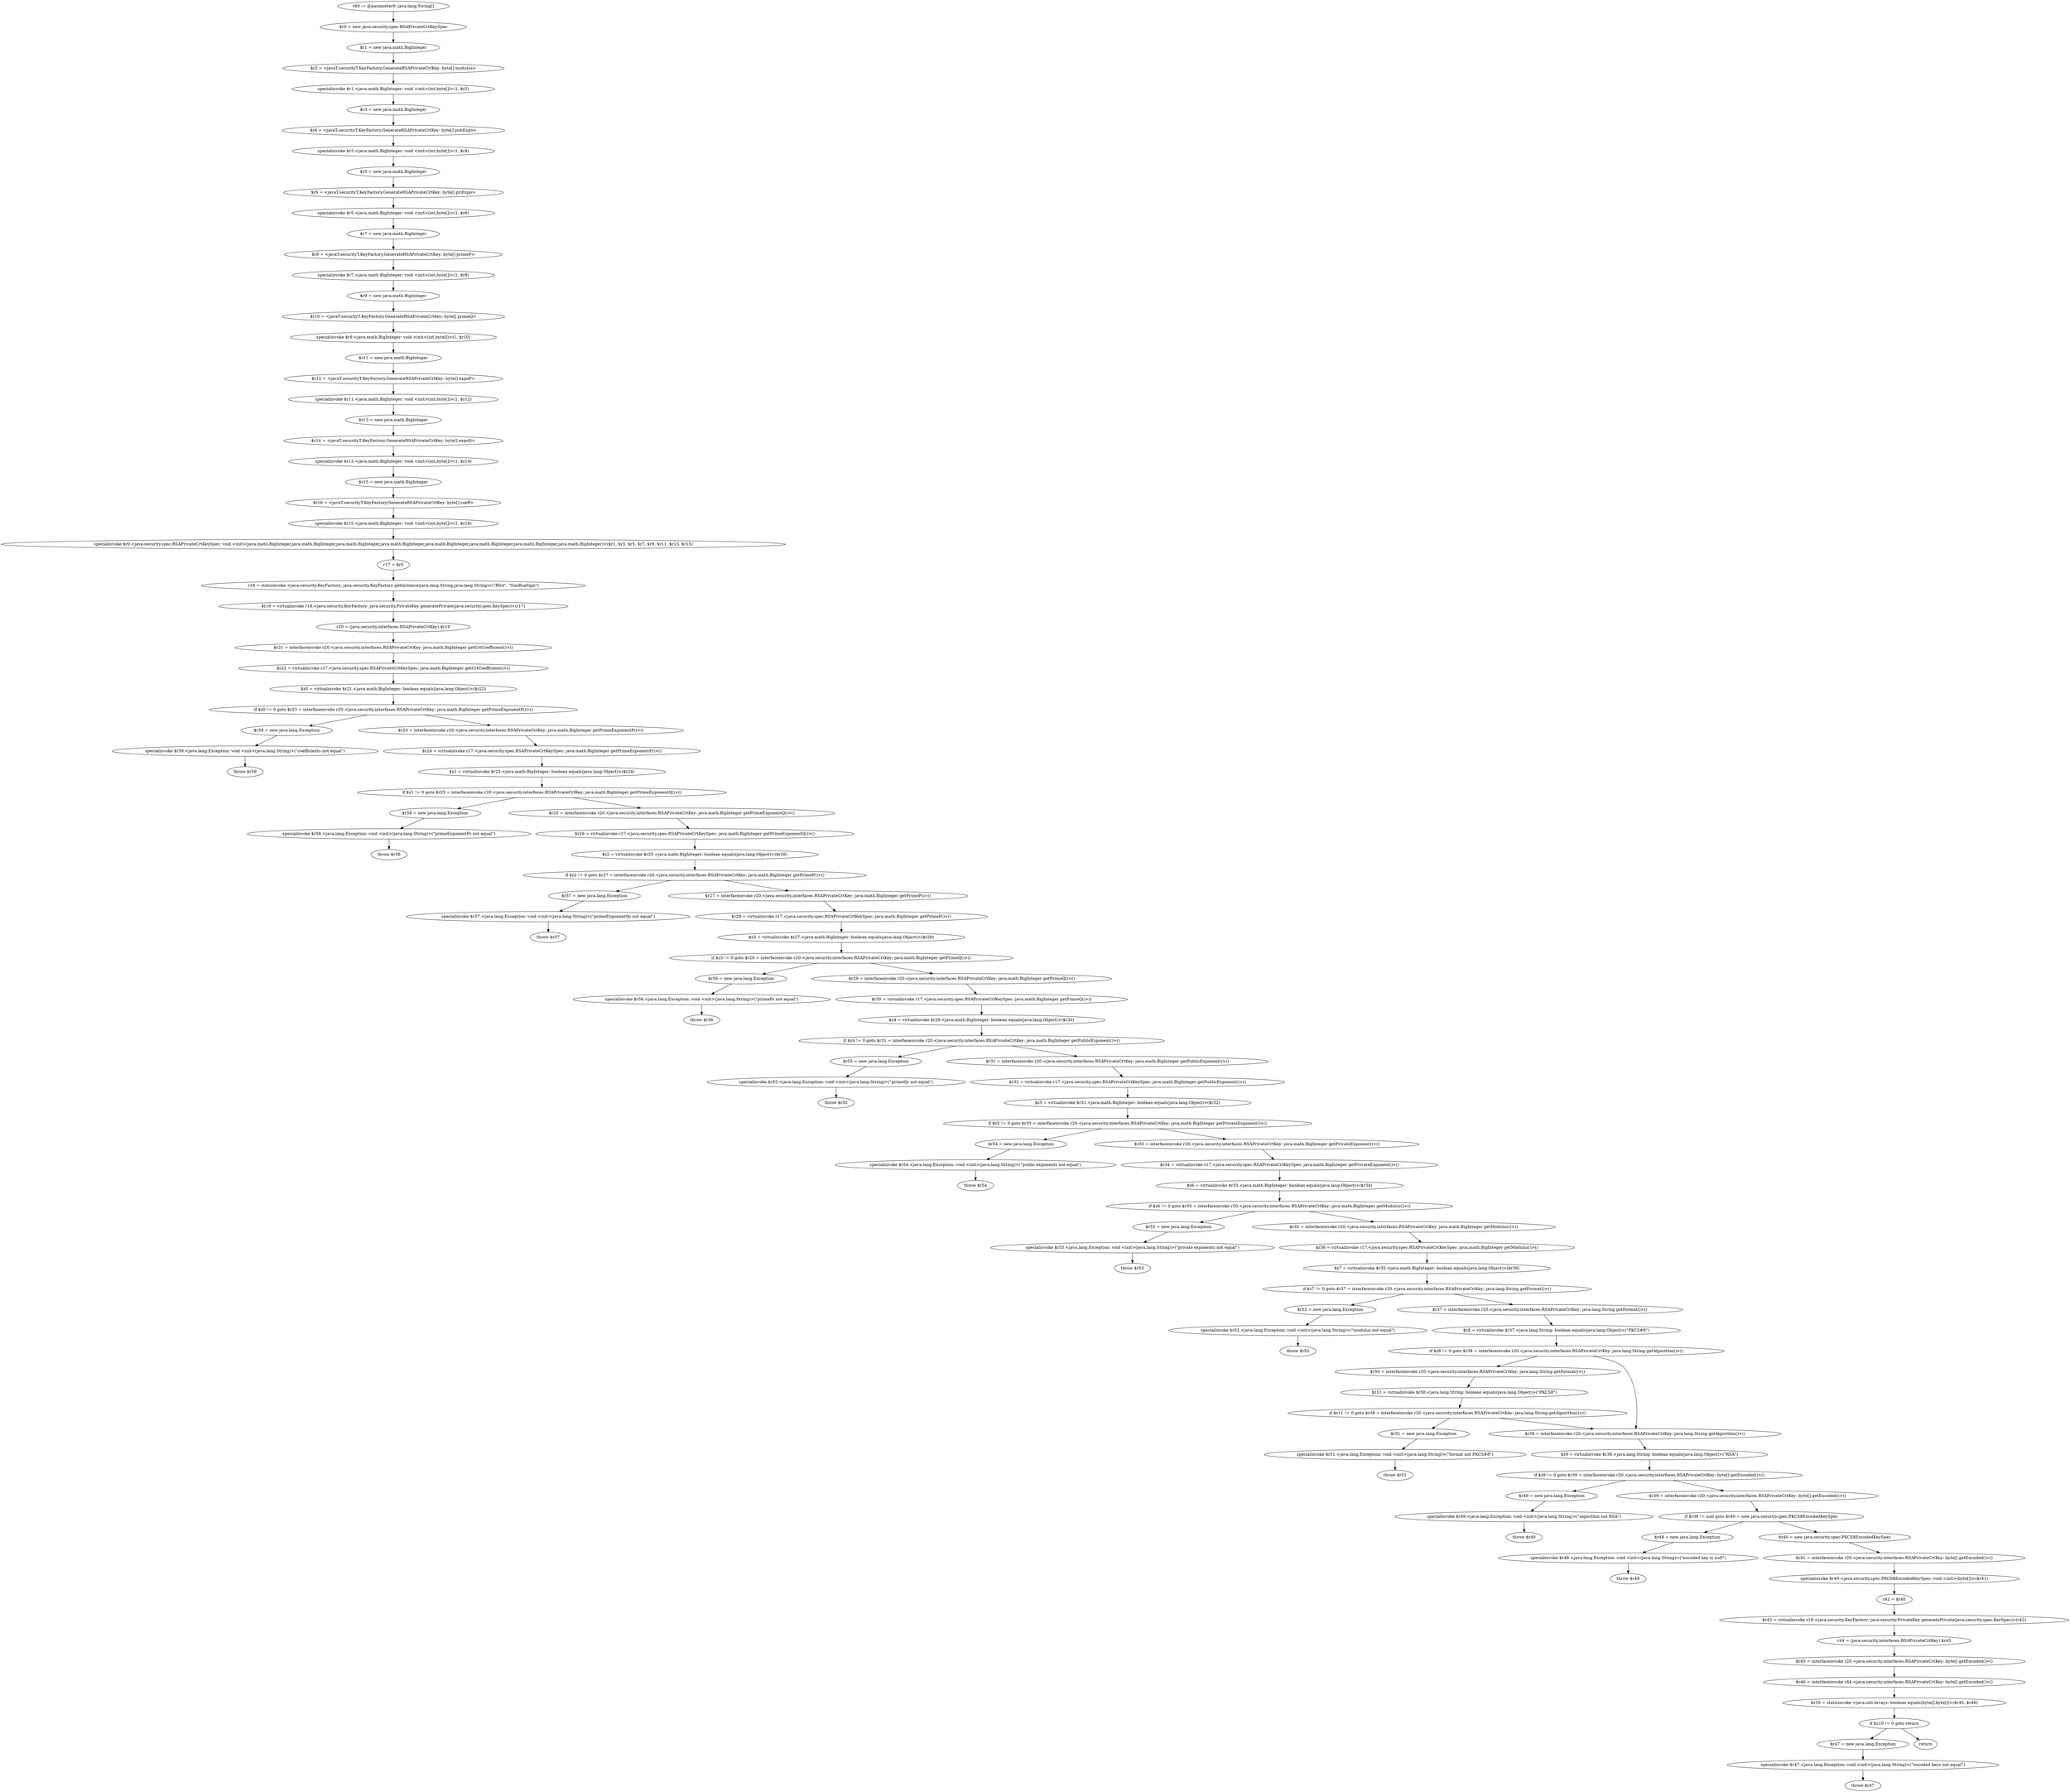 digraph "unitGraph" {
    "r60 := @parameter0: java.lang.String[]"
    "$r0 = new java.security.spec.RSAPrivateCrtKeySpec"
    "$r1 = new java.math.BigInteger"
    "$r2 = <javaT.securityT.KeyFactory.GenerateRSAPrivateCrtKey: byte[] modulus>"
    "specialinvoke $r1.<java.math.BigInteger: void <init>(int,byte[])>(1, $r2)"
    "$r3 = new java.math.BigInteger"
    "$r4 = <javaT.securityT.KeyFactory.GenerateRSAPrivateCrtKey: byte[] pubExpo>"
    "specialinvoke $r3.<java.math.BigInteger: void <init>(int,byte[])>(1, $r4)"
    "$r5 = new java.math.BigInteger"
    "$r6 = <javaT.securityT.KeyFactory.GenerateRSAPrivateCrtKey: byte[] priExpo>"
    "specialinvoke $r5.<java.math.BigInteger: void <init>(int,byte[])>(1, $r6)"
    "$r7 = new java.math.BigInteger"
    "$r8 = <javaT.securityT.KeyFactory.GenerateRSAPrivateCrtKey: byte[] primeP>"
    "specialinvoke $r7.<java.math.BigInteger: void <init>(int,byte[])>(1, $r8)"
    "$r9 = new java.math.BigInteger"
    "$r10 = <javaT.securityT.KeyFactory.GenerateRSAPrivateCrtKey: byte[] primeQ>"
    "specialinvoke $r9.<java.math.BigInteger: void <init>(int,byte[])>(1, $r10)"
    "$r11 = new java.math.BigInteger"
    "$r12 = <javaT.securityT.KeyFactory.GenerateRSAPrivateCrtKey: byte[] expoP>"
    "specialinvoke $r11.<java.math.BigInteger: void <init>(int,byte[])>(1, $r12)"
    "$r13 = new java.math.BigInteger"
    "$r14 = <javaT.securityT.KeyFactory.GenerateRSAPrivateCrtKey: byte[] expoQ>"
    "specialinvoke $r13.<java.math.BigInteger: void <init>(int,byte[])>(1, $r14)"
    "$r15 = new java.math.BigInteger"
    "$r16 = <javaT.securityT.KeyFactory.GenerateRSAPrivateCrtKey: byte[] coeff>"
    "specialinvoke $r15.<java.math.BigInteger: void <init>(int,byte[])>(1, $r16)"
    "specialinvoke $r0.<java.security.spec.RSAPrivateCrtKeySpec: void <init>(java.math.BigInteger,java.math.BigInteger,java.math.BigInteger,java.math.BigInteger,java.math.BigInteger,java.math.BigInteger,java.math.BigInteger,java.math.BigInteger)>($r1, $r3, $r5, $r7, $r9, $r11, $r13, $r15)"
    "r17 = $r0"
    "r18 = staticinvoke <java.security.KeyFactory: java.security.KeyFactory getInstance(java.lang.String,java.lang.String)>(\"RSA\", \"SunRsaSign\")"
    "$r19 = virtualinvoke r18.<java.security.KeyFactory: java.security.PrivateKey generatePrivate(java.security.spec.KeySpec)>(r17)"
    "r20 = (java.security.interfaces.RSAPrivateCrtKey) $r19"
    "$r21 = interfaceinvoke r20.<java.security.interfaces.RSAPrivateCrtKey: java.math.BigInteger getCrtCoefficient()>()"
    "$r22 = virtualinvoke r17.<java.security.spec.RSAPrivateCrtKeySpec: java.math.BigInteger getCrtCoefficient()>()"
    "$z0 = virtualinvoke $r21.<java.math.BigInteger: boolean equals(java.lang.Object)>($r22)"
    "if $z0 != 0 goto $r23 = interfaceinvoke r20.<java.security.interfaces.RSAPrivateCrtKey: java.math.BigInteger getPrimeExponentP()>()"
    "$r59 = new java.lang.Exception"
    "specialinvoke $r59.<java.lang.Exception: void <init>(java.lang.String)>(\"coefficients not equal\")"
    "throw $r59"
    "$r23 = interfaceinvoke r20.<java.security.interfaces.RSAPrivateCrtKey: java.math.BigInteger getPrimeExponentP()>()"
    "$r24 = virtualinvoke r17.<java.security.spec.RSAPrivateCrtKeySpec: java.math.BigInteger getPrimeExponentP()>()"
    "$z1 = virtualinvoke $r23.<java.math.BigInteger: boolean equals(java.lang.Object)>($r24)"
    "if $z1 != 0 goto $r25 = interfaceinvoke r20.<java.security.interfaces.RSAPrivateCrtKey: java.math.BigInteger getPrimeExponentQ()>()"
    "$r58 = new java.lang.Exception"
    "specialinvoke $r58.<java.lang.Exception: void <init>(java.lang.String)>(\"primeExponentPs not equal\")"
    "throw $r58"
    "$r25 = interfaceinvoke r20.<java.security.interfaces.RSAPrivateCrtKey: java.math.BigInteger getPrimeExponentQ()>()"
    "$r26 = virtualinvoke r17.<java.security.spec.RSAPrivateCrtKeySpec: java.math.BigInteger getPrimeExponentQ()>()"
    "$z2 = virtualinvoke $r25.<java.math.BigInteger: boolean equals(java.lang.Object)>($r26)"
    "if $z2 != 0 goto $r27 = interfaceinvoke r20.<java.security.interfaces.RSAPrivateCrtKey: java.math.BigInteger getPrimeP()>()"
    "$r57 = new java.lang.Exception"
    "specialinvoke $r57.<java.lang.Exception: void <init>(java.lang.String)>(\"primeExponentQs not equal\")"
    "throw $r57"
    "$r27 = interfaceinvoke r20.<java.security.interfaces.RSAPrivateCrtKey: java.math.BigInteger getPrimeP()>()"
    "$r28 = virtualinvoke r17.<java.security.spec.RSAPrivateCrtKeySpec: java.math.BigInteger getPrimeP()>()"
    "$z3 = virtualinvoke $r27.<java.math.BigInteger: boolean equals(java.lang.Object)>($r28)"
    "if $z3 != 0 goto $r29 = interfaceinvoke r20.<java.security.interfaces.RSAPrivateCrtKey: java.math.BigInteger getPrimeQ()>()"
    "$r56 = new java.lang.Exception"
    "specialinvoke $r56.<java.lang.Exception: void <init>(java.lang.String)>(\"primePs not equal\")"
    "throw $r56"
    "$r29 = interfaceinvoke r20.<java.security.interfaces.RSAPrivateCrtKey: java.math.BigInteger getPrimeQ()>()"
    "$r30 = virtualinvoke r17.<java.security.spec.RSAPrivateCrtKeySpec: java.math.BigInteger getPrimeQ()>()"
    "$z4 = virtualinvoke $r29.<java.math.BigInteger: boolean equals(java.lang.Object)>($r30)"
    "if $z4 != 0 goto $r31 = interfaceinvoke r20.<java.security.interfaces.RSAPrivateCrtKey: java.math.BigInteger getPublicExponent()>()"
    "$r55 = new java.lang.Exception"
    "specialinvoke $r55.<java.lang.Exception: void <init>(java.lang.String)>(\"primeQs not equal\")"
    "throw $r55"
    "$r31 = interfaceinvoke r20.<java.security.interfaces.RSAPrivateCrtKey: java.math.BigInteger getPublicExponent()>()"
    "$r32 = virtualinvoke r17.<java.security.spec.RSAPrivateCrtKeySpec: java.math.BigInteger getPublicExponent()>()"
    "$z5 = virtualinvoke $r31.<java.math.BigInteger: boolean equals(java.lang.Object)>($r32)"
    "if $z5 != 0 goto $r33 = interfaceinvoke r20.<java.security.interfaces.RSAPrivateCrtKey: java.math.BigInteger getPrivateExponent()>()"
    "$r54 = new java.lang.Exception"
    "specialinvoke $r54.<java.lang.Exception: void <init>(java.lang.String)>(\"public exponents not equal\")"
    "throw $r54"
    "$r33 = interfaceinvoke r20.<java.security.interfaces.RSAPrivateCrtKey: java.math.BigInteger getPrivateExponent()>()"
    "$r34 = virtualinvoke r17.<java.security.spec.RSAPrivateCrtKeySpec: java.math.BigInteger getPrivateExponent()>()"
    "$z6 = virtualinvoke $r33.<java.math.BigInteger: boolean equals(java.lang.Object)>($r34)"
    "if $z6 != 0 goto $r35 = interfaceinvoke r20.<java.security.interfaces.RSAPrivateCrtKey: java.math.BigInteger getModulus()>()"
    "$r53 = new java.lang.Exception"
    "specialinvoke $r53.<java.lang.Exception: void <init>(java.lang.String)>(\"private exponents not equal\")"
    "throw $r53"
    "$r35 = interfaceinvoke r20.<java.security.interfaces.RSAPrivateCrtKey: java.math.BigInteger getModulus()>()"
    "$r36 = virtualinvoke r17.<java.security.spec.RSAPrivateCrtKeySpec: java.math.BigInteger getModulus()>()"
    "$z7 = virtualinvoke $r35.<java.math.BigInteger: boolean equals(java.lang.Object)>($r36)"
    "if $z7 != 0 goto $r37 = interfaceinvoke r20.<java.security.interfaces.RSAPrivateCrtKey: java.lang.String getFormat()>()"
    "$r52 = new java.lang.Exception"
    "specialinvoke $r52.<java.lang.Exception: void <init>(java.lang.String)>(\"modulus not equal\")"
    "throw $r52"
    "$r37 = interfaceinvoke r20.<java.security.interfaces.RSAPrivateCrtKey: java.lang.String getFormat()>()"
    "$z8 = virtualinvoke $r37.<java.lang.String: boolean equals(java.lang.Object)>(\"PKCS#8\")"
    "if $z8 != 0 goto $r38 = interfaceinvoke r20.<java.security.interfaces.RSAPrivateCrtKey: java.lang.String getAlgorithm()>()"
    "$r50 = interfaceinvoke r20.<java.security.interfaces.RSAPrivateCrtKey: java.lang.String getFormat()>()"
    "$z11 = virtualinvoke $r50.<java.lang.String: boolean equals(java.lang.Object)>(\"PKCS8\")"
    "if $z11 != 0 goto $r38 = interfaceinvoke r20.<java.security.interfaces.RSAPrivateCrtKey: java.lang.String getAlgorithm()>()"
    "$r51 = new java.lang.Exception"
    "specialinvoke $r51.<java.lang.Exception: void <init>(java.lang.String)>(\"format not PKCS#8\")"
    "throw $r51"
    "$r38 = interfaceinvoke r20.<java.security.interfaces.RSAPrivateCrtKey: java.lang.String getAlgorithm()>()"
    "$z9 = virtualinvoke $r38.<java.lang.String: boolean equals(java.lang.Object)>(\"RSA\")"
    "if $z9 != 0 goto $r39 = interfaceinvoke r20.<java.security.interfaces.RSAPrivateCrtKey: byte[] getEncoded()>()"
    "$r49 = new java.lang.Exception"
    "specialinvoke $r49.<java.lang.Exception: void <init>(java.lang.String)>(\"algorithm not RSA\")"
    "throw $r49"
    "$r39 = interfaceinvoke r20.<java.security.interfaces.RSAPrivateCrtKey: byte[] getEncoded()>()"
    "if $r39 != null goto $r40 = new java.security.spec.PKCS8EncodedKeySpec"
    "$r48 = new java.lang.Exception"
    "specialinvoke $r48.<java.lang.Exception: void <init>(java.lang.String)>(\"encoded key is null\")"
    "throw $r48"
    "$r40 = new java.security.spec.PKCS8EncodedKeySpec"
    "$r41 = interfaceinvoke r20.<java.security.interfaces.RSAPrivateCrtKey: byte[] getEncoded()>()"
    "specialinvoke $r40.<java.security.spec.PKCS8EncodedKeySpec: void <init>(byte[])>($r41)"
    "r42 = $r40"
    "$r43 = virtualinvoke r18.<java.security.KeyFactory: java.security.PrivateKey generatePrivate(java.security.spec.KeySpec)>(r42)"
    "r44 = (java.security.interfaces.RSAPrivateCrtKey) $r43"
    "$r45 = interfaceinvoke r20.<java.security.interfaces.RSAPrivateCrtKey: byte[] getEncoded()>()"
    "$r46 = interfaceinvoke r44.<java.security.interfaces.RSAPrivateCrtKey: byte[] getEncoded()>()"
    "$z10 = staticinvoke <java.util.Arrays: boolean equals(byte[],byte[])>($r45, $r46)"
    "if $z10 != 0 goto return"
    "$r47 = new java.lang.Exception"
    "specialinvoke $r47.<java.lang.Exception: void <init>(java.lang.String)>(\"encoded keys not equal\")"
    "throw $r47"
    "return"
    "r60 := @parameter0: java.lang.String[]"->"$r0 = new java.security.spec.RSAPrivateCrtKeySpec";
    "$r0 = new java.security.spec.RSAPrivateCrtKeySpec"->"$r1 = new java.math.BigInteger";
    "$r1 = new java.math.BigInteger"->"$r2 = <javaT.securityT.KeyFactory.GenerateRSAPrivateCrtKey: byte[] modulus>";
    "$r2 = <javaT.securityT.KeyFactory.GenerateRSAPrivateCrtKey: byte[] modulus>"->"specialinvoke $r1.<java.math.BigInteger: void <init>(int,byte[])>(1, $r2)";
    "specialinvoke $r1.<java.math.BigInteger: void <init>(int,byte[])>(1, $r2)"->"$r3 = new java.math.BigInteger";
    "$r3 = new java.math.BigInteger"->"$r4 = <javaT.securityT.KeyFactory.GenerateRSAPrivateCrtKey: byte[] pubExpo>";
    "$r4 = <javaT.securityT.KeyFactory.GenerateRSAPrivateCrtKey: byte[] pubExpo>"->"specialinvoke $r3.<java.math.BigInteger: void <init>(int,byte[])>(1, $r4)";
    "specialinvoke $r3.<java.math.BigInteger: void <init>(int,byte[])>(1, $r4)"->"$r5 = new java.math.BigInteger";
    "$r5 = new java.math.BigInteger"->"$r6 = <javaT.securityT.KeyFactory.GenerateRSAPrivateCrtKey: byte[] priExpo>";
    "$r6 = <javaT.securityT.KeyFactory.GenerateRSAPrivateCrtKey: byte[] priExpo>"->"specialinvoke $r5.<java.math.BigInteger: void <init>(int,byte[])>(1, $r6)";
    "specialinvoke $r5.<java.math.BigInteger: void <init>(int,byte[])>(1, $r6)"->"$r7 = new java.math.BigInteger";
    "$r7 = new java.math.BigInteger"->"$r8 = <javaT.securityT.KeyFactory.GenerateRSAPrivateCrtKey: byte[] primeP>";
    "$r8 = <javaT.securityT.KeyFactory.GenerateRSAPrivateCrtKey: byte[] primeP>"->"specialinvoke $r7.<java.math.BigInteger: void <init>(int,byte[])>(1, $r8)";
    "specialinvoke $r7.<java.math.BigInteger: void <init>(int,byte[])>(1, $r8)"->"$r9 = new java.math.BigInteger";
    "$r9 = new java.math.BigInteger"->"$r10 = <javaT.securityT.KeyFactory.GenerateRSAPrivateCrtKey: byte[] primeQ>";
    "$r10 = <javaT.securityT.KeyFactory.GenerateRSAPrivateCrtKey: byte[] primeQ>"->"specialinvoke $r9.<java.math.BigInteger: void <init>(int,byte[])>(1, $r10)";
    "specialinvoke $r9.<java.math.BigInteger: void <init>(int,byte[])>(1, $r10)"->"$r11 = new java.math.BigInteger";
    "$r11 = new java.math.BigInteger"->"$r12 = <javaT.securityT.KeyFactory.GenerateRSAPrivateCrtKey: byte[] expoP>";
    "$r12 = <javaT.securityT.KeyFactory.GenerateRSAPrivateCrtKey: byte[] expoP>"->"specialinvoke $r11.<java.math.BigInteger: void <init>(int,byte[])>(1, $r12)";
    "specialinvoke $r11.<java.math.BigInteger: void <init>(int,byte[])>(1, $r12)"->"$r13 = new java.math.BigInteger";
    "$r13 = new java.math.BigInteger"->"$r14 = <javaT.securityT.KeyFactory.GenerateRSAPrivateCrtKey: byte[] expoQ>";
    "$r14 = <javaT.securityT.KeyFactory.GenerateRSAPrivateCrtKey: byte[] expoQ>"->"specialinvoke $r13.<java.math.BigInteger: void <init>(int,byte[])>(1, $r14)";
    "specialinvoke $r13.<java.math.BigInteger: void <init>(int,byte[])>(1, $r14)"->"$r15 = new java.math.BigInteger";
    "$r15 = new java.math.BigInteger"->"$r16 = <javaT.securityT.KeyFactory.GenerateRSAPrivateCrtKey: byte[] coeff>";
    "$r16 = <javaT.securityT.KeyFactory.GenerateRSAPrivateCrtKey: byte[] coeff>"->"specialinvoke $r15.<java.math.BigInteger: void <init>(int,byte[])>(1, $r16)";
    "specialinvoke $r15.<java.math.BigInteger: void <init>(int,byte[])>(1, $r16)"->"specialinvoke $r0.<java.security.spec.RSAPrivateCrtKeySpec: void <init>(java.math.BigInteger,java.math.BigInteger,java.math.BigInteger,java.math.BigInteger,java.math.BigInteger,java.math.BigInteger,java.math.BigInteger,java.math.BigInteger)>($r1, $r3, $r5, $r7, $r9, $r11, $r13, $r15)";
    "specialinvoke $r0.<java.security.spec.RSAPrivateCrtKeySpec: void <init>(java.math.BigInteger,java.math.BigInteger,java.math.BigInteger,java.math.BigInteger,java.math.BigInteger,java.math.BigInteger,java.math.BigInteger,java.math.BigInteger)>($r1, $r3, $r5, $r7, $r9, $r11, $r13, $r15)"->"r17 = $r0";
    "r17 = $r0"->"r18 = staticinvoke <java.security.KeyFactory: java.security.KeyFactory getInstance(java.lang.String,java.lang.String)>(\"RSA\", \"SunRsaSign\")";
    "r18 = staticinvoke <java.security.KeyFactory: java.security.KeyFactory getInstance(java.lang.String,java.lang.String)>(\"RSA\", \"SunRsaSign\")"->"$r19 = virtualinvoke r18.<java.security.KeyFactory: java.security.PrivateKey generatePrivate(java.security.spec.KeySpec)>(r17)";
    "$r19 = virtualinvoke r18.<java.security.KeyFactory: java.security.PrivateKey generatePrivate(java.security.spec.KeySpec)>(r17)"->"r20 = (java.security.interfaces.RSAPrivateCrtKey) $r19";
    "r20 = (java.security.interfaces.RSAPrivateCrtKey) $r19"->"$r21 = interfaceinvoke r20.<java.security.interfaces.RSAPrivateCrtKey: java.math.BigInteger getCrtCoefficient()>()";
    "$r21 = interfaceinvoke r20.<java.security.interfaces.RSAPrivateCrtKey: java.math.BigInteger getCrtCoefficient()>()"->"$r22 = virtualinvoke r17.<java.security.spec.RSAPrivateCrtKeySpec: java.math.BigInteger getCrtCoefficient()>()";
    "$r22 = virtualinvoke r17.<java.security.spec.RSAPrivateCrtKeySpec: java.math.BigInteger getCrtCoefficient()>()"->"$z0 = virtualinvoke $r21.<java.math.BigInteger: boolean equals(java.lang.Object)>($r22)";
    "$z0 = virtualinvoke $r21.<java.math.BigInteger: boolean equals(java.lang.Object)>($r22)"->"if $z0 != 0 goto $r23 = interfaceinvoke r20.<java.security.interfaces.RSAPrivateCrtKey: java.math.BigInteger getPrimeExponentP()>()";
    "if $z0 != 0 goto $r23 = interfaceinvoke r20.<java.security.interfaces.RSAPrivateCrtKey: java.math.BigInteger getPrimeExponentP()>()"->"$r59 = new java.lang.Exception";
    "if $z0 != 0 goto $r23 = interfaceinvoke r20.<java.security.interfaces.RSAPrivateCrtKey: java.math.BigInteger getPrimeExponentP()>()"->"$r23 = interfaceinvoke r20.<java.security.interfaces.RSAPrivateCrtKey: java.math.BigInteger getPrimeExponentP()>()";
    "$r59 = new java.lang.Exception"->"specialinvoke $r59.<java.lang.Exception: void <init>(java.lang.String)>(\"coefficients not equal\")";
    "specialinvoke $r59.<java.lang.Exception: void <init>(java.lang.String)>(\"coefficients not equal\")"->"throw $r59";
    "$r23 = interfaceinvoke r20.<java.security.interfaces.RSAPrivateCrtKey: java.math.BigInteger getPrimeExponentP()>()"->"$r24 = virtualinvoke r17.<java.security.spec.RSAPrivateCrtKeySpec: java.math.BigInteger getPrimeExponentP()>()";
    "$r24 = virtualinvoke r17.<java.security.spec.RSAPrivateCrtKeySpec: java.math.BigInteger getPrimeExponentP()>()"->"$z1 = virtualinvoke $r23.<java.math.BigInteger: boolean equals(java.lang.Object)>($r24)";
    "$z1 = virtualinvoke $r23.<java.math.BigInteger: boolean equals(java.lang.Object)>($r24)"->"if $z1 != 0 goto $r25 = interfaceinvoke r20.<java.security.interfaces.RSAPrivateCrtKey: java.math.BigInteger getPrimeExponentQ()>()";
    "if $z1 != 0 goto $r25 = interfaceinvoke r20.<java.security.interfaces.RSAPrivateCrtKey: java.math.BigInteger getPrimeExponentQ()>()"->"$r58 = new java.lang.Exception";
    "if $z1 != 0 goto $r25 = interfaceinvoke r20.<java.security.interfaces.RSAPrivateCrtKey: java.math.BigInteger getPrimeExponentQ()>()"->"$r25 = interfaceinvoke r20.<java.security.interfaces.RSAPrivateCrtKey: java.math.BigInteger getPrimeExponentQ()>()";
    "$r58 = new java.lang.Exception"->"specialinvoke $r58.<java.lang.Exception: void <init>(java.lang.String)>(\"primeExponentPs not equal\")";
    "specialinvoke $r58.<java.lang.Exception: void <init>(java.lang.String)>(\"primeExponentPs not equal\")"->"throw $r58";
    "$r25 = interfaceinvoke r20.<java.security.interfaces.RSAPrivateCrtKey: java.math.BigInteger getPrimeExponentQ()>()"->"$r26 = virtualinvoke r17.<java.security.spec.RSAPrivateCrtKeySpec: java.math.BigInteger getPrimeExponentQ()>()";
    "$r26 = virtualinvoke r17.<java.security.spec.RSAPrivateCrtKeySpec: java.math.BigInteger getPrimeExponentQ()>()"->"$z2 = virtualinvoke $r25.<java.math.BigInteger: boolean equals(java.lang.Object)>($r26)";
    "$z2 = virtualinvoke $r25.<java.math.BigInteger: boolean equals(java.lang.Object)>($r26)"->"if $z2 != 0 goto $r27 = interfaceinvoke r20.<java.security.interfaces.RSAPrivateCrtKey: java.math.BigInteger getPrimeP()>()";
    "if $z2 != 0 goto $r27 = interfaceinvoke r20.<java.security.interfaces.RSAPrivateCrtKey: java.math.BigInteger getPrimeP()>()"->"$r57 = new java.lang.Exception";
    "if $z2 != 0 goto $r27 = interfaceinvoke r20.<java.security.interfaces.RSAPrivateCrtKey: java.math.BigInteger getPrimeP()>()"->"$r27 = interfaceinvoke r20.<java.security.interfaces.RSAPrivateCrtKey: java.math.BigInteger getPrimeP()>()";
    "$r57 = new java.lang.Exception"->"specialinvoke $r57.<java.lang.Exception: void <init>(java.lang.String)>(\"primeExponentQs not equal\")";
    "specialinvoke $r57.<java.lang.Exception: void <init>(java.lang.String)>(\"primeExponentQs not equal\")"->"throw $r57";
    "$r27 = interfaceinvoke r20.<java.security.interfaces.RSAPrivateCrtKey: java.math.BigInteger getPrimeP()>()"->"$r28 = virtualinvoke r17.<java.security.spec.RSAPrivateCrtKeySpec: java.math.BigInteger getPrimeP()>()";
    "$r28 = virtualinvoke r17.<java.security.spec.RSAPrivateCrtKeySpec: java.math.BigInteger getPrimeP()>()"->"$z3 = virtualinvoke $r27.<java.math.BigInteger: boolean equals(java.lang.Object)>($r28)";
    "$z3 = virtualinvoke $r27.<java.math.BigInteger: boolean equals(java.lang.Object)>($r28)"->"if $z3 != 0 goto $r29 = interfaceinvoke r20.<java.security.interfaces.RSAPrivateCrtKey: java.math.BigInteger getPrimeQ()>()";
    "if $z3 != 0 goto $r29 = interfaceinvoke r20.<java.security.interfaces.RSAPrivateCrtKey: java.math.BigInteger getPrimeQ()>()"->"$r56 = new java.lang.Exception";
    "if $z3 != 0 goto $r29 = interfaceinvoke r20.<java.security.interfaces.RSAPrivateCrtKey: java.math.BigInteger getPrimeQ()>()"->"$r29 = interfaceinvoke r20.<java.security.interfaces.RSAPrivateCrtKey: java.math.BigInteger getPrimeQ()>()";
    "$r56 = new java.lang.Exception"->"specialinvoke $r56.<java.lang.Exception: void <init>(java.lang.String)>(\"primePs not equal\")";
    "specialinvoke $r56.<java.lang.Exception: void <init>(java.lang.String)>(\"primePs not equal\")"->"throw $r56";
    "$r29 = interfaceinvoke r20.<java.security.interfaces.RSAPrivateCrtKey: java.math.BigInteger getPrimeQ()>()"->"$r30 = virtualinvoke r17.<java.security.spec.RSAPrivateCrtKeySpec: java.math.BigInteger getPrimeQ()>()";
    "$r30 = virtualinvoke r17.<java.security.spec.RSAPrivateCrtKeySpec: java.math.BigInteger getPrimeQ()>()"->"$z4 = virtualinvoke $r29.<java.math.BigInteger: boolean equals(java.lang.Object)>($r30)";
    "$z4 = virtualinvoke $r29.<java.math.BigInteger: boolean equals(java.lang.Object)>($r30)"->"if $z4 != 0 goto $r31 = interfaceinvoke r20.<java.security.interfaces.RSAPrivateCrtKey: java.math.BigInteger getPublicExponent()>()";
    "if $z4 != 0 goto $r31 = interfaceinvoke r20.<java.security.interfaces.RSAPrivateCrtKey: java.math.BigInteger getPublicExponent()>()"->"$r55 = new java.lang.Exception";
    "if $z4 != 0 goto $r31 = interfaceinvoke r20.<java.security.interfaces.RSAPrivateCrtKey: java.math.BigInteger getPublicExponent()>()"->"$r31 = interfaceinvoke r20.<java.security.interfaces.RSAPrivateCrtKey: java.math.BigInteger getPublicExponent()>()";
    "$r55 = new java.lang.Exception"->"specialinvoke $r55.<java.lang.Exception: void <init>(java.lang.String)>(\"primeQs not equal\")";
    "specialinvoke $r55.<java.lang.Exception: void <init>(java.lang.String)>(\"primeQs not equal\")"->"throw $r55";
    "$r31 = interfaceinvoke r20.<java.security.interfaces.RSAPrivateCrtKey: java.math.BigInteger getPublicExponent()>()"->"$r32 = virtualinvoke r17.<java.security.spec.RSAPrivateCrtKeySpec: java.math.BigInteger getPublicExponent()>()";
    "$r32 = virtualinvoke r17.<java.security.spec.RSAPrivateCrtKeySpec: java.math.BigInteger getPublicExponent()>()"->"$z5 = virtualinvoke $r31.<java.math.BigInteger: boolean equals(java.lang.Object)>($r32)";
    "$z5 = virtualinvoke $r31.<java.math.BigInteger: boolean equals(java.lang.Object)>($r32)"->"if $z5 != 0 goto $r33 = interfaceinvoke r20.<java.security.interfaces.RSAPrivateCrtKey: java.math.BigInteger getPrivateExponent()>()";
    "if $z5 != 0 goto $r33 = interfaceinvoke r20.<java.security.interfaces.RSAPrivateCrtKey: java.math.BigInteger getPrivateExponent()>()"->"$r54 = new java.lang.Exception";
    "if $z5 != 0 goto $r33 = interfaceinvoke r20.<java.security.interfaces.RSAPrivateCrtKey: java.math.BigInteger getPrivateExponent()>()"->"$r33 = interfaceinvoke r20.<java.security.interfaces.RSAPrivateCrtKey: java.math.BigInteger getPrivateExponent()>()";
    "$r54 = new java.lang.Exception"->"specialinvoke $r54.<java.lang.Exception: void <init>(java.lang.String)>(\"public exponents not equal\")";
    "specialinvoke $r54.<java.lang.Exception: void <init>(java.lang.String)>(\"public exponents not equal\")"->"throw $r54";
    "$r33 = interfaceinvoke r20.<java.security.interfaces.RSAPrivateCrtKey: java.math.BigInteger getPrivateExponent()>()"->"$r34 = virtualinvoke r17.<java.security.spec.RSAPrivateCrtKeySpec: java.math.BigInteger getPrivateExponent()>()";
    "$r34 = virtualinvoke r17.<java.security.spec.RSAPrivateCrtKeySpec: java.math.BigInteger getPrivateExponent()>()"->"$z6 = virtualinvoke $r33.<java.math.BigInteger: boolean equals(java.lang.Object)>($r34)";
    "$z6 = virtualinvoke $r33.<java.math.BigInteger: boolean equals(java.lang.Object)>($r34)"->"if $z6 != 0 goto $r35 = interfaceinvoke r20.<java.security.interfaces.RSAPrivateCrtKey: java.math.BigInteger getModulus()>()";
    "if $z6 != 0 goto $r35 = interfaceinvoke r20.<java.security.interfaces.RSAPrivateCrtKey: java.math.BigInteger getModulus()>()"->"$r53 = new java.lang.Exception";
    "if $z6 != 0 goto $r35 = interfaceinvoke r20.<java.security.interfaces.RSAPrivateCrtKey: java.math.BigInteger getModulus()>()"->"$r35 = interfaceinvoke r20.<java.security.interfaces.RSAPrivateCrtKey: java.math.BigInteger getModulus()>()";
    "$r53 = new java.lang.Exception"->"specialinvoke $r53.<java.lang.Exception: void <init>(java.lang.String)>(\"private exponents not equal\")";
    "specialinvoke $r53.<java.lang.Exception: void <init>(java.lang.String)>(\"private exponents not equal\")"->"throw $r53";
    "$r35 = interfaceinvoke r20.<java.security.interfaces.RSAPrivateCrtKey: java.math.BigInteger getModulus()>()"->"$r36 = virtualinvoke r17.<java.security.spec.RSAPrivateCrtKeySpec: java.math.BigInteger getModulus()>()";
    "$r36 = virtualinvoke r17.<java.security.spec.RSAPrivateCrtKeySpec: java.math.BigInteger getModulus()>()"->"$z7 = virtualinvoke $r35.<java.math.BigInteger: boolean equals(java.lang.Object)>($r36)";
    "$z7 = virtualinvoke $r35.<java.math.BigInteger: boolean equals(java.lang.Object)>($r36)"->"if $z7 != 0 goto $r37 = interfaceinvoke r20.<java.security.interfaces.RSAPrivateCrtKey: java.lang.String getFormat()>()";
    "if $z7 != 0 goto $r37 = interfaceinvoke r20.<java.security.interfaces.RSAPrivateCrtKey: java.lang.String getFormat()>()"->"$r52 = new java.lang.Exception";
    "if $z7 != 0 goto $r37 = interfaceinvoke r20.<java.security.interfaces.RSAPrivateCrtKey: java.lang.String getFormat()>()"->"$r37 = interfaceinvoke r20.<java.security.interfaces.RSAPrivateCrtKey: java.lang.String getFormat()>()";
    "$r52 = new java.lang.Exception"->"specialinvoke $r52.<java.lang.Exception: void <init>(java.lang.String)>(\"modulus not equal\")";
    "specialinvoke $r52.<java.lang.Exception: void <init>(java.lang.String)>(\"modulus not equal\")"->"throw $r52";
    "$r37 = interfaceinvoke r20.<java.security.interfaces.RSAPrivateCrtKey: java.lang.String getFormat()>()"->"$z8 = virtualinvoke $r37.<java.lang.String: boolean equals(java.lang.Object)>(\"PKCS#8\")";
    "$z8 = virtualinvoke $r37.<java.lang.String: boolean equals(java.lang.Object)>(\"PKCS#8\")"->"if $z8 != 0 goto $r38 = interfaceinvoke r20.<java.security.interfaces.RSAPrivateCrtKey: java.lang.String getAlgorithm()>()";
    "if $z8 != 0 goto $r38 = interfaceinvoke r20.<java.security.interfaces.RSAPrivateCrtKey: java.lang.String getAlgorithm()>()"->"$r50 = interfaceinvoke r20.<java.security.interfaces.RSAPrivateCrtKey: java.lang.String getFormat()>()";
    "if $z8 != 0 goto $r38 = interfaceinvoke r20.<java.security.interfaces.RSAPrivateCrtKey: java.lang.String getAlgorithm()>()"->"$r38 = interfaceinvoke r20.<java.security.interfaces.RSAPrivateCrtKey: java.lang.String getAlgorithm()>()";
    "$r50 = interfaceinvoke r20.<java.security.interfaces.RSAPrivateCrtKey: java.lang.String getFormat()>()"->"$z11 = virtualinvoke $r50.<java.lang.String: boolean equals(java.lang.Object)>(\"PKCS8\")";
    "$z11 = virtualinvoke $r50.<java.lang.String: boolean equals(java.lang.Object)>(\"PKCS8\")"->"if $z11 != 0 goto $r38 = interfaceinvoke r20.<java.security.interfaces.RSAPrivateCrtKey: java.lang.String getAlgorithm()>()";
    "if $z11 != 0 goto $r38 = interfaceinvoke r20.<java.security.interfaces.RSAPrivateCrtKey: java.lang.String getAlgorithm()>()"->"$r51 = new java.lang.Exception";
    "if $z11 != 0 goto $r38 = interfaceinvoke r20.<java.security.interfaces.RSAPrivateCrtKey: java.lang.String getAlgorithm()>()"->"$r38 = interfaceinvoke r20.<java.security.interfaces.RSAPrivateCrtKey: java.lang.String getAlgorithm()>()";
    "$r51 = new java.lang.Exception"->"specialinvoke $r51.<java.lang.Exception: void <init>(java.lang.String)>(\"format not PKCS#8\")";
    "specialinvoke $r51.<java.lang.Exception: void <init>(java.lang.String)>(\"format not PKCS#8\")"->"throw $r51";
    "$r38 = interfaceinvoke r20.<java.security.interfaces.RSAPrivateCrtKey: java.lang.String getAlgorithm()>()"->"$z9 = virtualinvoke $r38.<java.lang.String: boolean equals(java.lang.Object)>(\"RSA\")";
    "$z9 = virtualinvoke $r38.<java.lang.String: boolean equals(java.lang.Object)>(\"RSA\")"->"if $z9 != 0 goto $r39 = interfaceinvoke r20.<java.security.interfaces.RSAPrivateCrtKey: byte[] getEncoded()>()";
    "if $z9 != 0 goto $r39 = interfaceinvoke r20.<java.security.interfaces.RSAPrivateCrtKey: byte[] getEncoded()>()"->"$r49 = new java.lang.Exception";
    "if $z9 != 0 goto $r39 = interfaceinvoke r20.<java.security.interfaces.RSAPrivateCrtKey: byte[] getEncoded()>()"->"$r39 = interfaceinvoke r20.<java.security.interfaces.RSAPrivateCrtKey: byte[] getEncoded()>()";
    "$r49 = new java.lang.Exception"->"specialinvoke $r49.<java.lang.Exception: void <init>(java.lang.String)>(\"algorithm not RSA\")";
    "specialinvoke $r49.<java.lang.Exception: void <init>(java.lang.String)>(\"algorithm not RSA\")"->"throw $r49";
    "$r39 = interfaceinvoke r20.<java.security.interfaces.RSAPrivateCrtKey: byte[] getEncoded()>()"->"if $r39 != null goto $r40 = new java.security.spec.PKCS8EncodedKeySpec";
    "if $r39 != null goto $r40 = new java.security.spec.PKCS8EncodedKeySpec"->"$r48 = new java.lang.Exception";
    "if $r39 != null goto $r40 = new java.security.spec.PKCS8EncodedKeySpec"->"$r40 = new java.security.spec.PKCS8EncodedKeySpec";
    "$r48 = new java.lang.Exception"->"specialinvoke $r48.<java.lang.Exception: void <init>(java.lang.String)>(\"encoded key is null\")";
    "specialinvoke $r48.<java.lang.Exception: void <init>(java.lang.String)>(\"encoded key is null\")"->"throw $r48";
    "$r40 = new java.security.spec.PKCS8EncodedKeySpec"->"$r41 = interfaceinvoke r20.<java.security.interfaces.RSAPrivateCrtKey: byte[] getEncoded()>()";
    "$r41 = interfaceinvoke r20.<java.security.interfaces.RSAPrivateCrtKey: byte[] getEncoded()>()"->"specialinvoke $r40.<java.security.spec.PKCS8EncodedKeySpec: void <init>(byte[])>($r41)";
    "specialinvoke $r40.<java.security.spec.PKCS8EncodedKeySpec: void <init>(byte[])>($r41)"->"r42 = $r40";
    "r42 = $r40"->"$r43 = virtualinvoke r18.<java.security.KeyFactory: java.security.PrivateKey generatePrivate(java.security.spec.KeySpec)>(r42)";
    "$r43 = virtualinvoke r18.<java.security.KeyFactory: java.security.PrivateKey generatePrivate(java.security.spec.KeySpec)>(r42)"->"r44 = (java.security.interfaces.RSAPrivateCrtKey) $r43";
    "r44 = (java.security.interfaces.RSAPrivateCrtKey) $r43"->"$r45 = interfaceinvoke r20.<java.security.interfaces.RSAPrivateCrtKey: byte[] getEncoded()>()";
    "$r45 = interfaceinvoke r20.<java.security.interfaces.RSAPrivateCrtKey: byte[] getEncoded()>()"->"$r46 = interfaceinvoke r44.<java.security.interfaces.RSAPrivateCrtKey: byte[] getEncoded()>()";
    "$r46 = interfaceinvoke r44.<java.security.interfaces.RSAPrivateCrtKey: byte[] getEncoded()>()"->"$z10 = staticinvoke <java.util.Arrays: boolean equals(byte[],byte[])>($r45, $r46)";
    "$z10 = staticinvoke <java.util.Arrays: boolean equals(byte[],byte[])>($r45, $r46)"->"if $z10 != 0 goto return";
    "if $z10 != 0 goto return"->"$r47 = new java.lang.Exception";
    "if $z10 != 0 goto return"->"return";
    "$r47 = new java.lang.Exception"->"specialinvoke $r47.<java.lang.Exception: void <init>(java.lang.String)>(\"encoded keys not equal\")";
    "specialinvoke $r47.<java.lang.Exception: void <init>(java.lang.String)>(\"encoded keys not equal\")"->"throw $r47";
}
